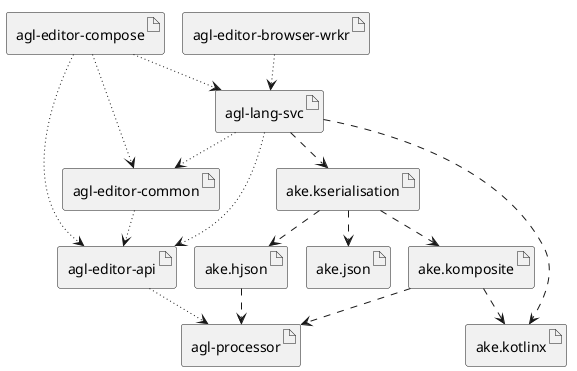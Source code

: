 @startuml
!pragma layout smetana

artifact "agl-editor-api" as ed_api
artifact "agl-editor-common" as ed_com
artifact "agl-lang-svc" as lang_svc
artifact "agl-editor-compose" as ed_compose

artifact "agl-editor-browser-wrkr" as brws_wrkr

artifact "agl-processor" as agl_proc
artifact "ake.hjson" as hjson
artifact "ake.json" as json

artifact "ake.kserialisation" as kserialisation
artifact "ake.komposite" as komposite
artifact "ake.kotlinx" as kotlinx


ed_api -[dotted]-> agl_proc
ed_com -[dotted]-> ed_api

lang_svc -[dotted]-> ed_api
lang_svc -[dotted]-> ed_com
lang_svc -[dashed]-> kotlinx
lang_svc -[dashed]-> kserialisation

ed_compose -[dotted]-> ed_api
ed_compose -[dotted]-> ed_com
ed_compose -[dotted]-> lang_svc

brws_wrkr -[dotted]-> lang_svc


kserialisation -[dashed]-> komposite
kserialisation -[dashed]-> hjson
kserialisation -[dashed]-> json
komposite -[dashed]-> kotlinx
komposite -[dashed]-> agl_proc
hjson -[dashed]-> agl_proc

@enduml